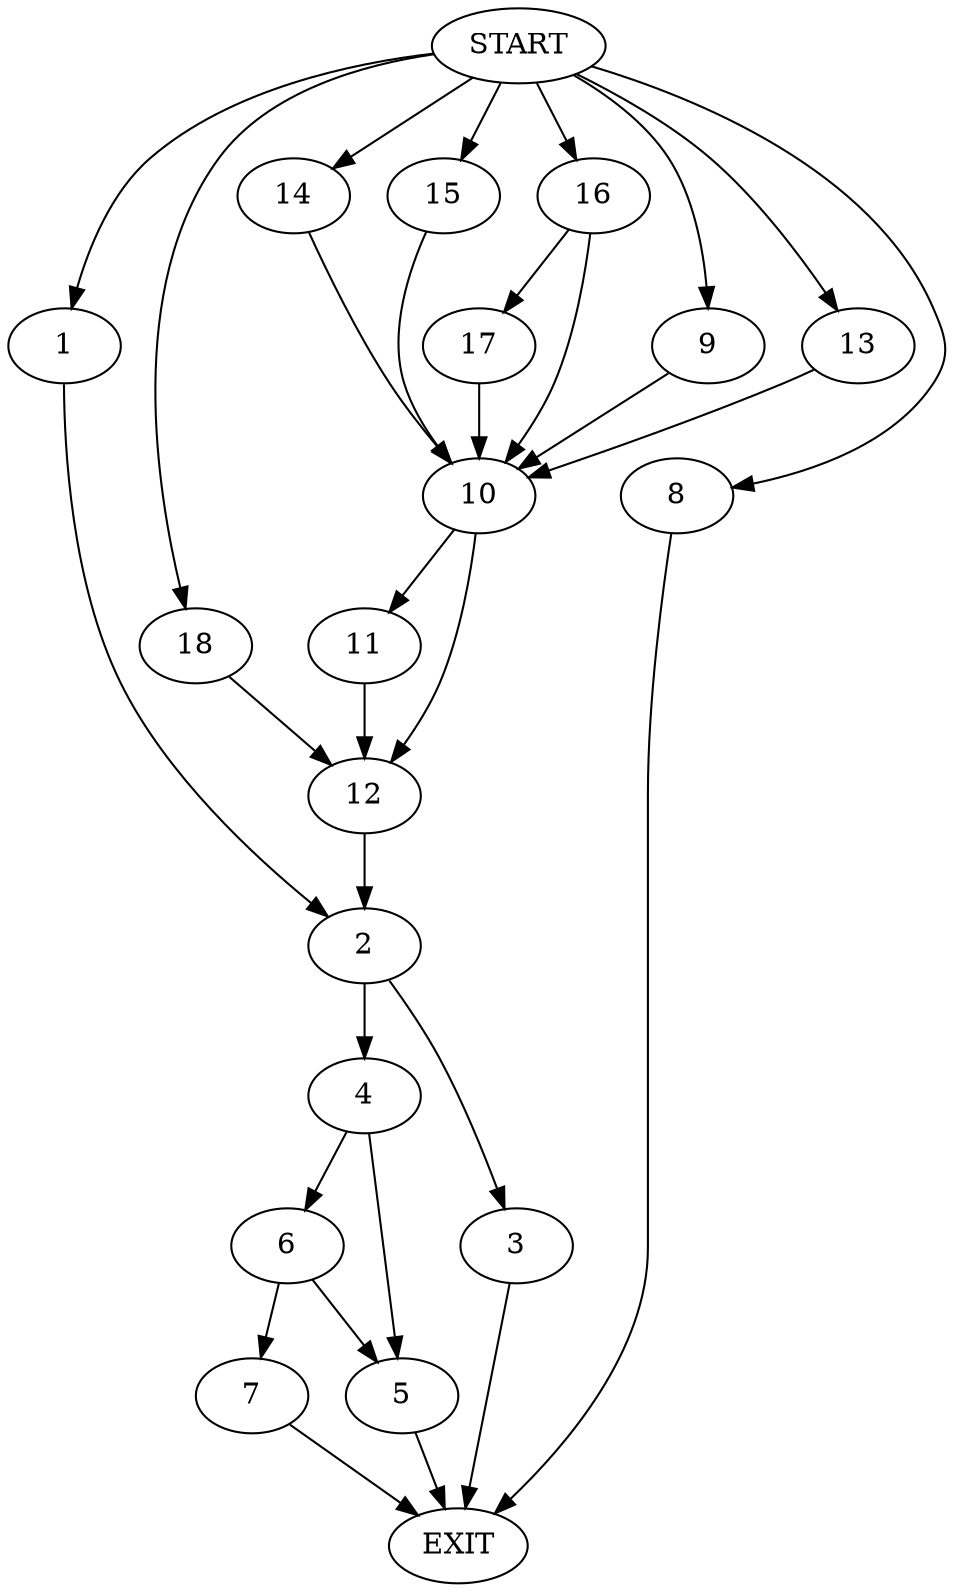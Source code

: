 digraph {
0 [label="START"]
19 [label="EXIT"]
0 -> 1
1 -> 2
2 -> 3
2 -> 4
3 -> 19
4 -> 5
4 -> 6
5 -> 19
6 -> 5
6 -> 7
7 -> 19
0 -> 8
8 -> 19
0 -> 9
9 -> 10
10 -> 11
10 -> 12
0 -> 13
13 -> 10
0 -> 14
14 -> 10
0 -> 15
15 -> 10
0 -> 16
16 -> 10
16 -> 17
17 -> 10
11 -> 12
12 -> 2
0 -> 18
18 -> 12
}
